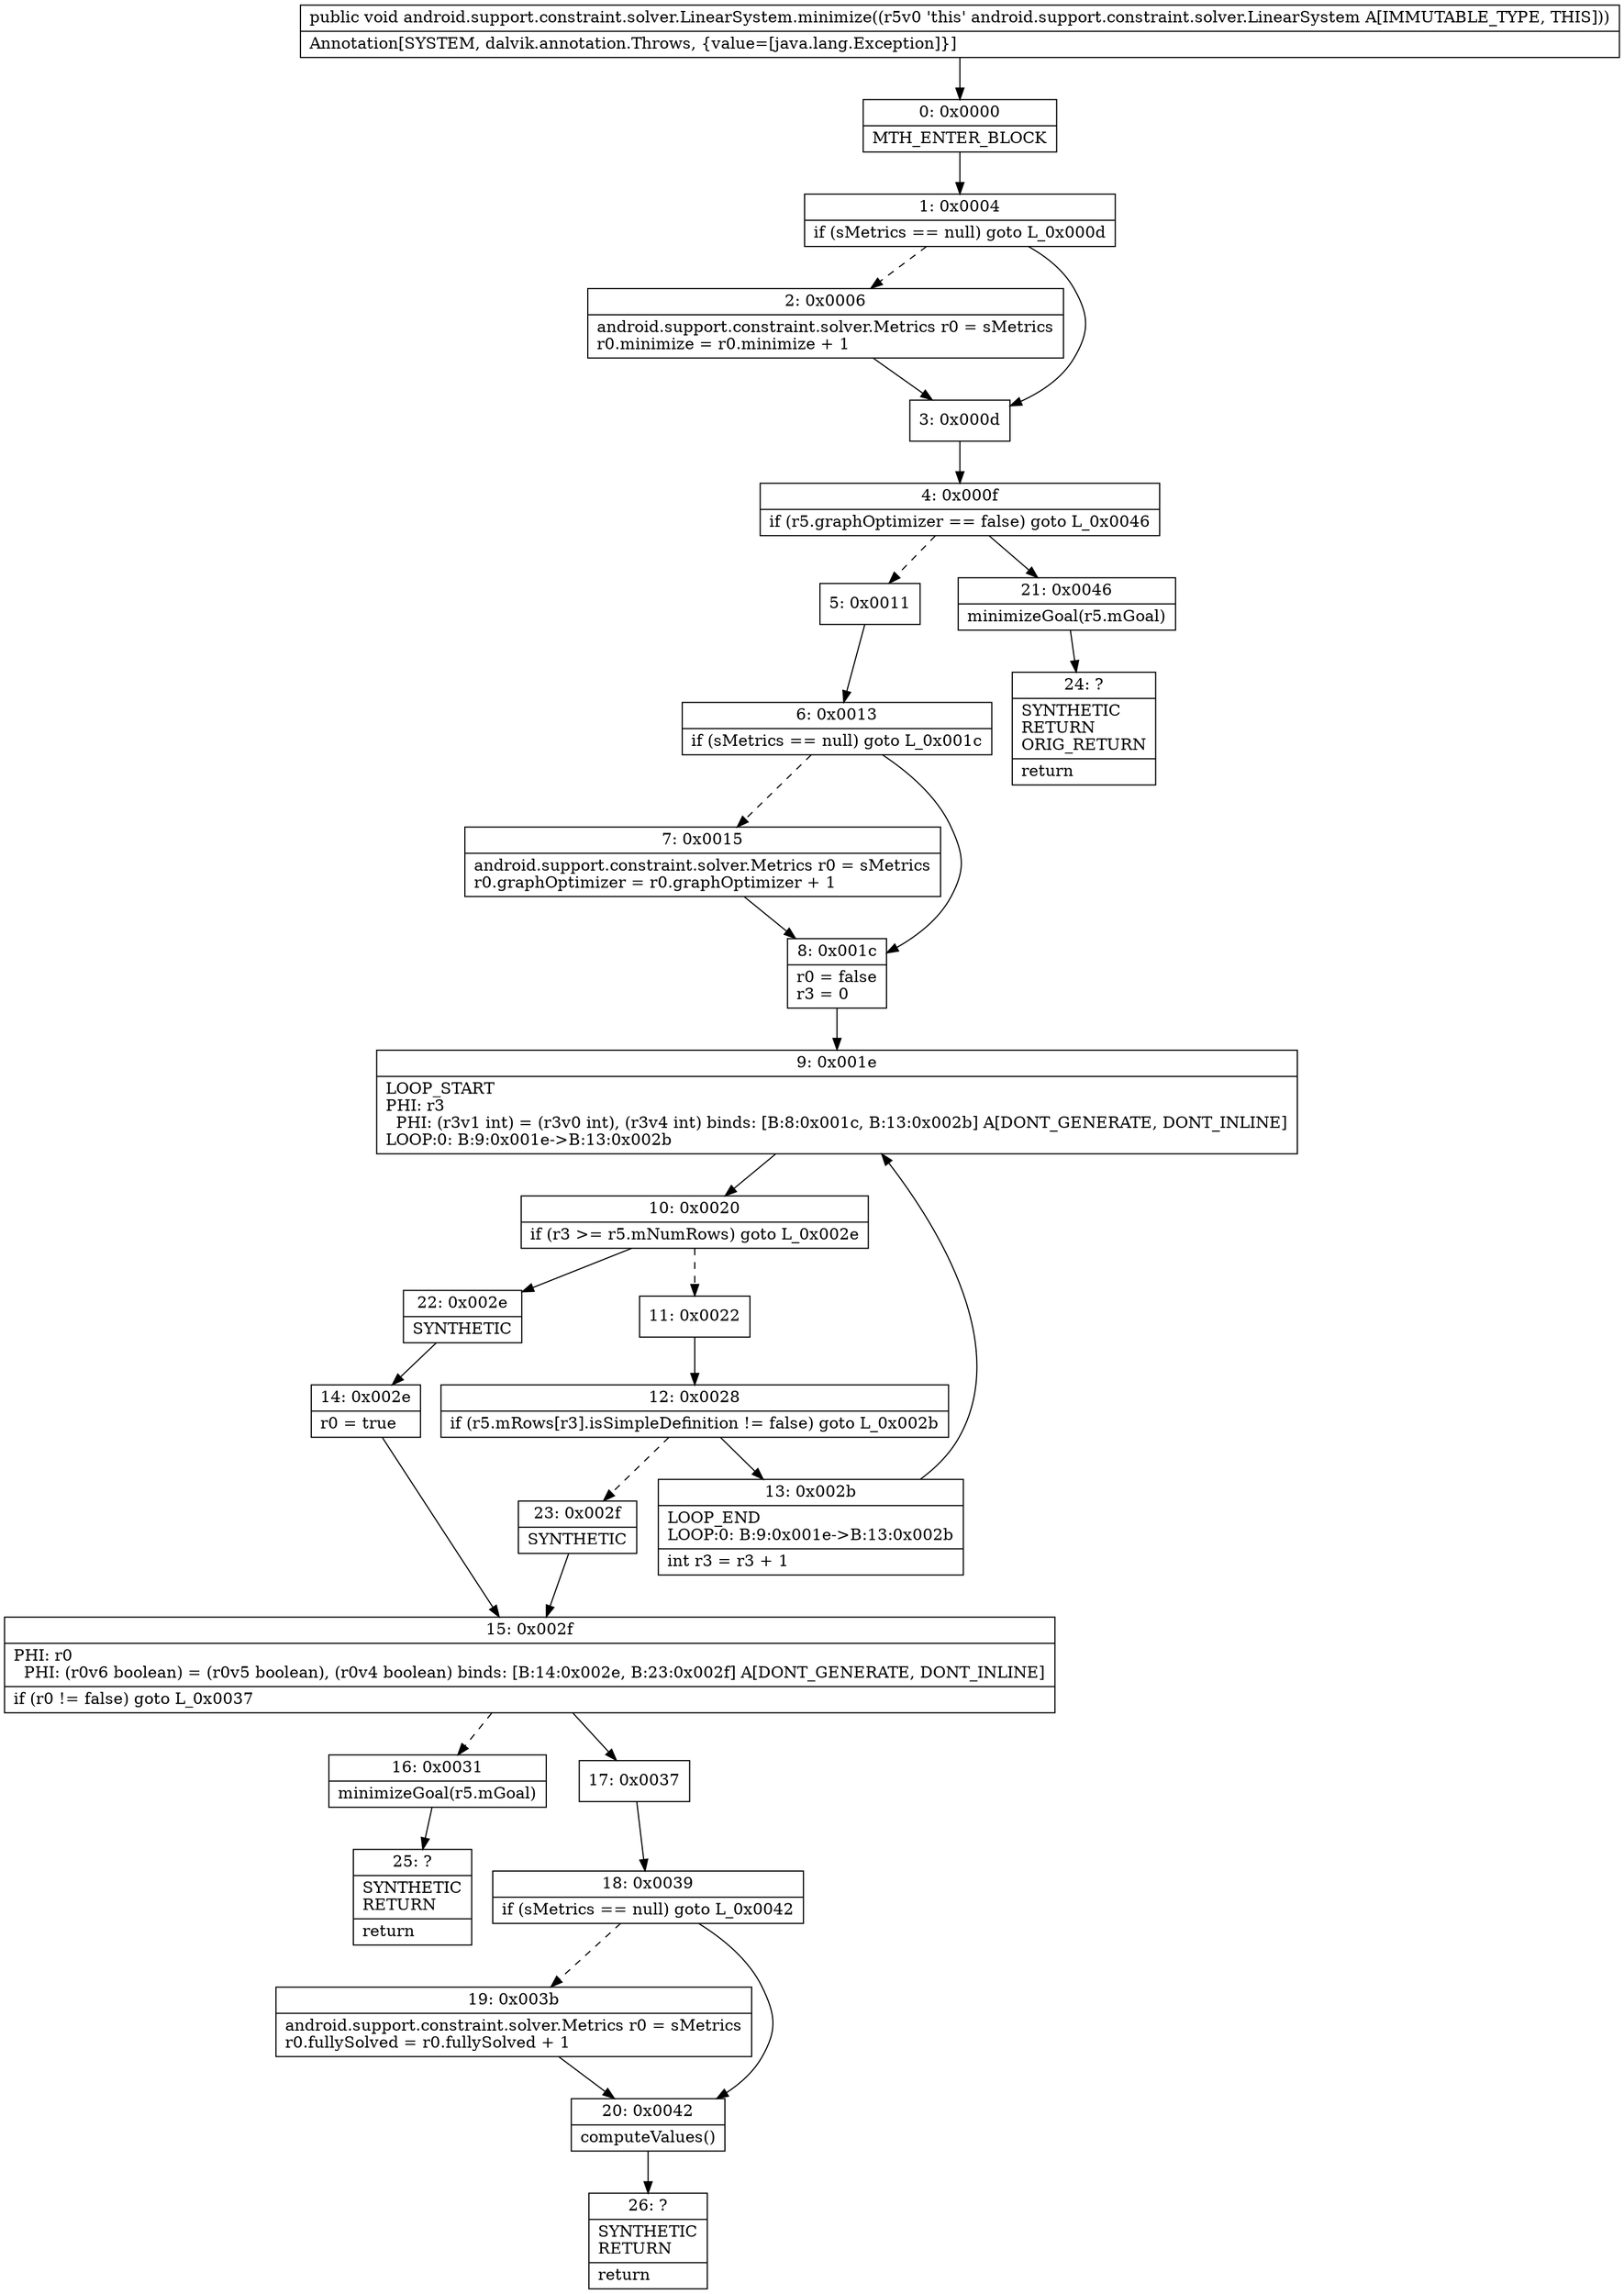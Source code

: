 digraph "CFG forandroid.support.constraint.solver.LinearSystem.minimize()V" {
Node_0 [shape=record,label="{0\:\ 0x0000|MTH_ENTER_BLOCK\l}"];
Node_1 [shape=record,label="{1\:\ 0x0004|if (sMetrics == null) goto L_0x000d\l}"];
Node_2 [shape=record,label="{2\:\ 0x0006|android.support.constraint.solver.Metrics r0 = sMetrics\lr0.minimize = r0.minimize + 1\l}"];
Node_3 [shape=record,label="{3\:\ 0x000d}"];
Node_4 [shape=record,label="{4\:\ 0x000f|if (r5.graphOptimizer == false) goto L_0x0046\l}"];
Node_5 [shape=record,label="{5\:\ 0x0011}"];
Node_6 [shape=record,label="{6\:\ 0x0013|if (sMetrics == null) goto L_0x001c\l}"];
Node_7 [shape=record,label="{7\:\ 0x0015|android.support.constraint.solver.Metrics r0 = sMetrics\lr0.graphOptimizer = r0.graphOptimizer + 1\l}"];
Node_8 [shape=record,label="{8\:\ 0x001c|r0 = false\lr3 = 0\l}"];
Node_9 [shape=record,label="{9\:\ 0x001e|LOOP_START\lPHI: r3 \l  PHI: (r3v1 int) = (r3v0 int), (r3v4 int) binds: [B:8:0x001c, B:13:0x002b] A[DONT_GENERATE, DONT_INLINE]\lLOOP:0: B:9:0x001e\-\>B:13:0x002b\l}"];
Node_10 [shape=record,label="{10\:\ 0x0020|if (r3 \>= r5.mNumRows) goto L_0x002e\l}"];
Node_11 [shape=record,label="{11\:\ 0x0022}"];
Node_12 [shape=record,label="{12\:\ 0x0028|if (r5.mRows[r3].isSimpleDefinition != false) goto L_0x002b\l}"];
Node_13 [shape=record,label="{13\:\ 0x002b|LOOP_END\lLOOP:0: B:9:0x001e\-\>B:13:0x002b\l|int r3 = r3 + 1\l}"];
Node_14 [shape=record,label="{14\:\ 0x002e|r0 = true\l}"];
Node_15 [shape=record,label="{15\:\ 0x002f|PHI: r0 \l  PHI: (r0v6 boolean) = (r0v5 boolean), (r0v4 boolean) binds: [B:14:0x002e, B:23:0x002f] A[DONT_GENERATE, DONT_INLINE]\l|if (r0 != false) goto L_0x0037\l}"];
Node_16 [shape=record,label="{16\:\ 0x0031|minimizeGoal(r5.mGoal)\l}"];
Node_17 [shape=record,label="{17\:\ 0x0037}"];
Node_18 [shape=record,label="{18\:\ 0x0039|if (sMetrics == null) goto L_0x0042\l}"];
Node_19 [shape=record,label="{19\:\ 0x003b|android.support.constraint.solver.Metrics r0 = sMetrics\lr0.fullySolved = r0.fullySolved + 1\l}"];
Node_20 [shape=record,label="{20\:\ 0x0042|computeValues()\l}"];
Node_21 [shape=record,label="{21\:\ 0x0046|minimizeGoal(r5.mGoal)\l}"];
Node_22 [shape=record,label="{22\:\ 0x002e|SYNTHETIC\l}"];
Node_23 [shape=record,label="{23\:\ 0x002f|SYNTHETIC\l}"];
Node_24 [shape=record,label="{24\:\ ?|SYNTHETIC\lRETURN\lORIG_RETURN\l|return\l}"];
Node_25 [shape=record,label="{25\:\ ?|SYNTHETIC\lRETURN\l|return\l}"];
Node_26 [shape=record,label="{26\:\ ?|SYNTHETIC\lRETURN\l|return\l}"];
MethodNode[shape=record,label="{public void android.support.constraint.solver.LinearSystem.minimize((r5v0 'this' android.support.constraint.solver.LinearSystem A[IMMUTABLE_TYPE, THIS]))  | Annotation[SYSTEM, dalvik.annotation.Throws, \{value=[java.lang.Exception]\}]\l}"];
MethodNode -> Node_0;
Node_0 -> Node_1;
Node_1 -> Node_2[style=dashed];
Node_1 -> Node_3;
Node_2 -> Node_3;
Node_3 -> Node_4;
Node_4 -> Node_5[style=dashed];
Node_4 -> Node_21;
Node_5 -> Node_6;
Node_6 -> Node_7[style=dashed];
Node_6 -> Node_8;
Node_7 -> Node_8;
Node_8 -> Node_9;
Node_9 -> Node_10;
Node_10 -> Node_11[style=dashed];
Node_10 -> Node_22;
Node_11 -> Node_12;
Node_12 -> Node_13;
Node_12 -> Node_23[style=dashed];
Node_13 -> Node_9;
Node_14 -> Node_15;
Node_15 -> Node_16[style=dashed];
Node_15 -> Node_17;
Node_16 -> Node_25;
Node_17 -> Node_18;
Node_18 -> Node_19[style=dashed];
Node_18 -> Node_20;
Node_19 -> Node_20;
Node_20 -> Node_26;
Node_21 -> Node_24;
Node_22 -> Node_14;
Node_23 -> Node_15;
}

